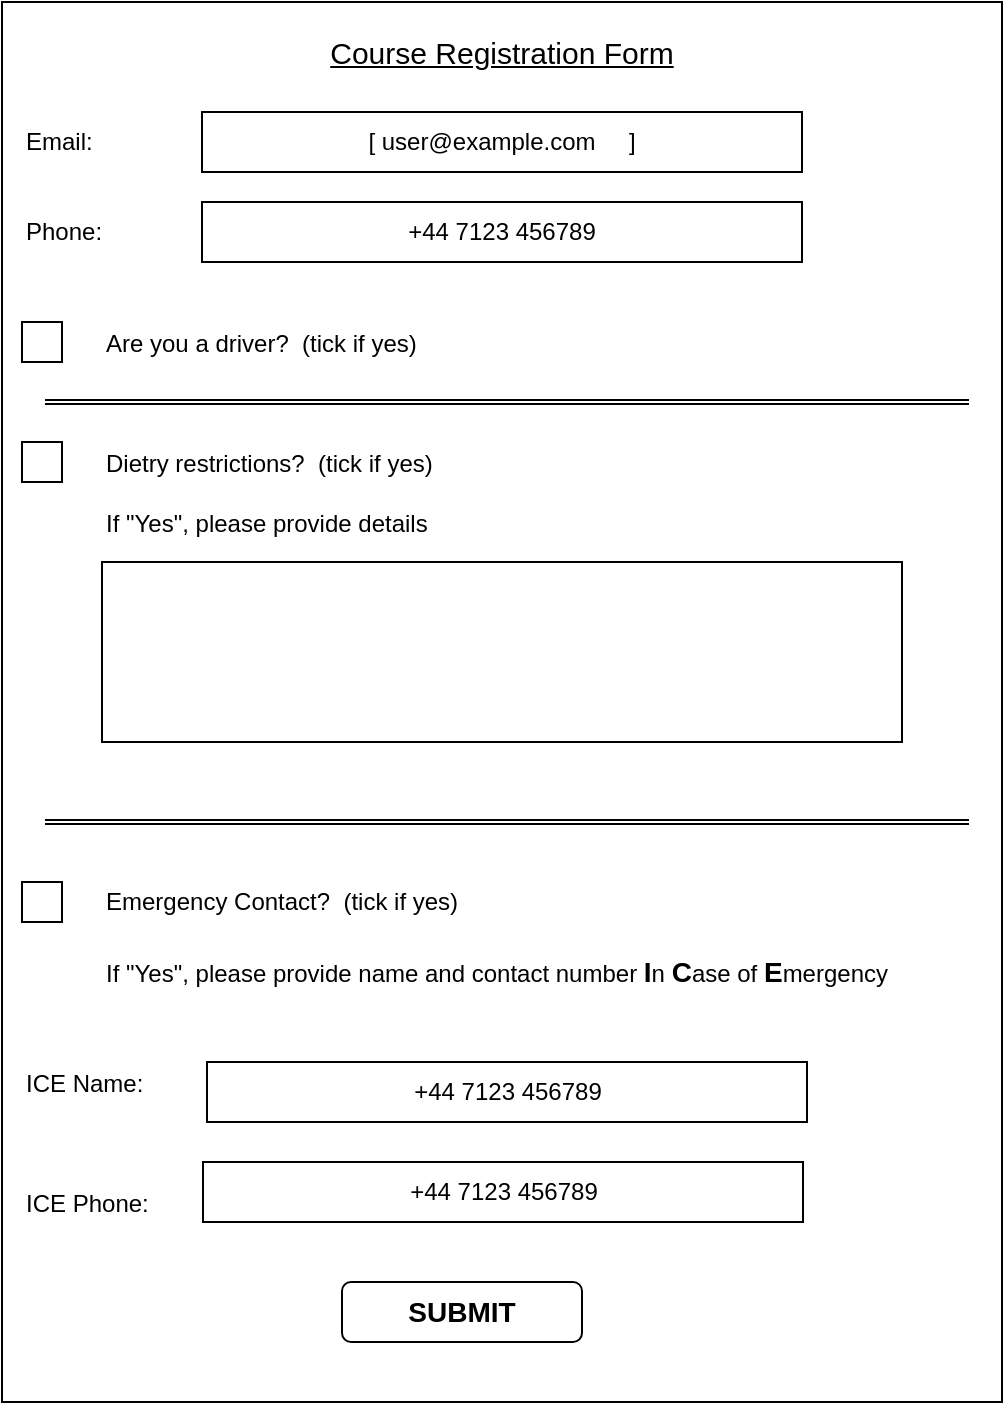 <mxfile>
    <diagram id="84cEPHpCPCathmb42qxF" name="Page-1">
        <mxGraphModel dx="3217" dy="652" grid="1" gridSize="10" guides="1" tooltips="1" connect="1" arrows="1" fold="1" page="1" pageScale="1" pageWidth="850" pageHeight="1100" math="0" shadow="0">
            <root>
                <mxCell id="0"/>
                <mxCell id="1" parent="0"/>
                <mxCell id="2" value="" style="rounded=0;whiteSpace=wrap;html=1;align=left;movable=0;resizable=0;rotatable=0;deletable=0;editable=0;locked=1;connectable=0;" vertex="1" parent="1">
                    <mxGeometry x="-1620" y="60" width="500" height="700" as="geometry"/>
                </mxCell>
                <mxCell id="3" value="Email:" style="text;html=1;align=left;verticalAlign=middle;whiteSpace=wrap;rounded=0;movable=0;resizable=0;rotatable=0;deletable=0;editable=0;locked=1;connectable=0;" vertex="1" parent="1">
                    <mxGeometry x="-1610" y="115" width="50" height="30" as="geometry"/>
                </mxCell>
                <UserObject label="[ user@example.com&amp;nbsp; &amp;nbsp; &amp;nbsp;]" link="[ user@example.com     ]" id="4">
                    <mxCell style="rounded=0;whiteSpace=wrap;html=1;align=center;movable=0;resizable=0;rotatable=0;deletable=0;editable=0;locked=1;connectable=0;" vertex="1" parent="1">
                        <mxGeometry x="-1520" y="115" width="300" height="30" as="geometry"/>
                    </mxCell>
                </UserObject>
                <mxCell id="6" value="Course Registration Form" style="text;html=1;align=center;verticalAlign=middle;whiteSpace=wrap;rounded=0;flipH=0;flipV=1;fontSize=15;fontStyle=4;movable=0;resizable=0;rotatable=0;deletable=0;editable=0;locked=1;connectable=0;" vertex="1" parent="1">
                    <mxGeometry x="-1620" y="70" width="500" height="30" as="geometry"/>
                </mxCell>
                <mxCell id="8" value="Phone:" style="text;html=1;align=left;verticalAlign=middle;whiteSpace=wrap;rounded=0;movable=0;resizable=0;rotatable=0;deletable=0;editable=0;locked=1;connectable=0;" vertex="1" parent="1">
                    <mxGeometry x="-1610" y="160" width="50" height="30" as="geometry"/>
                </mxCell>
                <mxCell id="9" value="" style="rounded=0;whiteSpace=wrap;html=1;movable=0;resizable=0;rotatable=0;deletable=0;editable=0;locked=1;connectable=0;" vertex="1" parent="1">
                    <mxGeometry x="-1610" y="220" width="20" height="20" as="geometry"/>
                </mxCell>
                <mxCell id="10" value="+44 7123 456789" style="rounded=0;whiteSpace=wrap;html=1;align=center;movable=0;resizable=0;rotatable=0;deletable=0;editable=0;locked=1;connectable=0;" vertex="1" parent="1">
                    <mxGeometry x="-1520" y="160" width="300" height="30" as="geometry"/>
                </mxCell>
                <mxCell id="11" value="Are you a driver?&amp;nbsp; (tick if yes)" style="text;html=1;align=left;verticalAlign=bottom;whiteSpace=wrap;rounded=0;movable=0;resizable=0;rotatable=0;deletable=0;editable=0;locked=1;connectable=0;" vertex="1" parent="1">
                    <mxGeometry x="-1570" y="220" width="202.5" height="20" as="geometry"/>
                </mxCell>
                <mxCell id="13" value="Dietry restrictions?&amp;nbsp; (tick if yes)" style="text;html=1;align=left;verticalAlign=bottom;whiteSpace=wrap;rounded=0;movable=0;resizable=0;rotatable=0;deletable=0;editable=0;locked=1;connectable=0;" vertex="1" parent="1">
                    <mxGeometry x="-1570" y="280" width="212.5" height="20" as="geometry"/>
                </mxCell>
                <mxCell id="15" value="" style="rounded=0;whiteSpace=wrap;html=1;movable=0;resizable=0;rotatable=0;deletable=0;editable=0;locked=1;connectable=0;" vertex="1" parent="1">
                    <mxGeometry x="-1610" y="280" width="20" height="20" as="geometry"/>
                </mxCell>
                <mxCell id="20" value="Emergency Contact?&amp;nbsp; (tick if yes)" style="text;html=1;align=left;verticalAlign=middle;whiteSpace=wrap;rounded=0;movable=0;resizable=0;rotatable=0;deletable=0;editable=0;locked=1;connectable=0;" vertex="1" parent="1">
                    <mxGeometry x="-1570" y="500" width="190" height="20" as="geometry"/>
                </mxCell>
                <mxCell id="36" value="If &quot;Yes&quot;, please provide details" style="text;html=1;align=left;verticalAlign=bottom;whiteSpace=wrap;rounded=0;movable=0;resizable=0;rotatable=0;deletable=0;editable=0;locked=1;connectable=0;" vertex="1" parent="1">
                    <mxGeometry x="-1570" y="300" width="185" height="30" as="geometry"/>
                </mxCell>
                <mxCell id="38" value="" style="shape=link;html=1;align=center;horizontal=0;verticalAlign=top;width=2;movable=0;resizable=0;rotatable=0;deletable=0;editable=0;locked=1;connectable=0;" edge="1" parent="1">
                    <mxGeometry width="100" relative="1" as="geometry">
                        <mxPoint x="-1598.5" y="260" as="sourcePoint"/>
                        <mxPoint x="-1136.5" y="260" as="targetPoint"/>
                    </mxGeometry>
                </mxCell>
                <mxCell id="39" value="" style="shape=link;html=1;align=center;horizontal=0;verticalAlign=top;width=2;movable=0;resizable=0;rotatable=0;deletable=0;editable=0;locked=1;connectable=0;" edge="1" parent="1">
                    <mxGeometry width="100" relative="1" as="geometry">
                        <mxPoint x="-1598.5" y="470" as="sourcePoint"/>
                        <mxPoint x="-1136.5" y="470" as="targetPoint"/>
                    </mxGeometry>
                </mxCell>
                <mxCell id="41" value="" style="rounded=0;whiteSpace=wrap;html=1;movable=0;resizable=0;rotatable=0;deletable=0;editable=0;locked=1;connectable=0;" vertex="1" parent="1">
                    <mxGeometry x="-1570" y="340" width="400" height="90" as="geometry"/>
                </mxCell>
                <mxCell id="42" value="" style="rounded=0;whiteSpace=wrap;html=1;movable=0;resizable=0;rotatable=0;deletable=0;editable=0;locked=1;connectable=0;" vertex="1" parent="1">
                    <mxGeometry x="-1610" y="500" width="20" height="20" as="geometry"/>
                </mxCell>
                <mxCell id="44" value="If &quot;Yes&quot;, please provide name and contact number &lt;b&gt;&lt;font style=&quot;font-size: 14px;&quot;&gt;I&lt;/font&gt;&lt;/b&gt;n &lt;b&gt;&lt;font style=&quot;font-size: 14px;&quot;&gt;C&lt;/font&gt;&lt;/b&gt;ase of &lt;b&gt;&lt;font style=&quot;font-size: 14px;&quot;&gt;E&lt;/font&gt;&lt;/b&gt;mergency" style="text;html=1;align=left;verticalAlign=middle;whiteSpace=wrap;rounded=0;movable=0;resizable=0;rotatable=0;deletable=0;editable=0;locked=1;connectable=0;" vertex="1" parent="1">
                    <mxGeometry x="-1570" y="530" width="410" height="30" as="geometry"/>
                </mxCell>
                <mxCell id="47" value="ICE Name:" style="text;html=1;align=left;verticalAlign=bottom;whiteSpace=wrap;rounded=0;movable=0;resizable=0;rotatable=0;deletable=0;editable=0;locked=1;connectable=0;" vertex="1" parent="1">
                    <mxGeometry x="-1610" y="580" width="80" height="30" as="geometry"/>
                </mxCell>
                <mxCell id="48" value="+44 7123 456789" style="rounded=0;whiteSpace=wrap;html=1;align=center;movable=0;resizable=0;rotatable=0;deletable=0;editable=0;locked=1;connectable=0;" vertex="1" parent="1">
                    <mxGeometry x="-1517.5" y="590" width="300" height="30" as="geometry"/>
                </mxCell>
                <mxCell id="49" value="+44 7123 456789" style="rounded=0;whiteSpace=wrap;html=1;align=center;verticalAlign=middle;movable=0;resizable=0;rotatable=0;deletable=0;editable=0;locked=1;connectable=0;" vertex="1" parent="1">
                    <mxGeometry x="-1519.5" y="640" width="300" height="30" as="geometry"/>
                </mxCell>
                <mxCell id="50" value="ICE Phone:" style="text;html=1;align=left;verticalAlign=bottom;whiteSpace=wrap;rounded=0;movable=0;resizable=0;rotatable=0;deletable=0;editable=0;locked=1;connectable=0;" vertex="1" parent="1">
                    <mxGeometry x="-1610" y="640" width="80" height="30" as="geometry"/>
                </mxCell>
                <mxCell id="51" value="&lt;b&gt;&lt;font style=&quot;font-size: 14px;&quot;&gt;SUBMIT&lt;/font&gt;&lt;/b&gt;" style="rounded=1;whiteSpace=wrap;html=1;movable=0;resizable=0;rotatable=0;deletable=0;editable=0;locked=1;connectable=0;" vertex="1" parent="1">
                    <mxGeometry x="-1450" y="700" width="120" height="30" as="geometry"/>
                </mxCell>
            </root>
        </mxGraphModel>
    </diagram>
</mxfile>